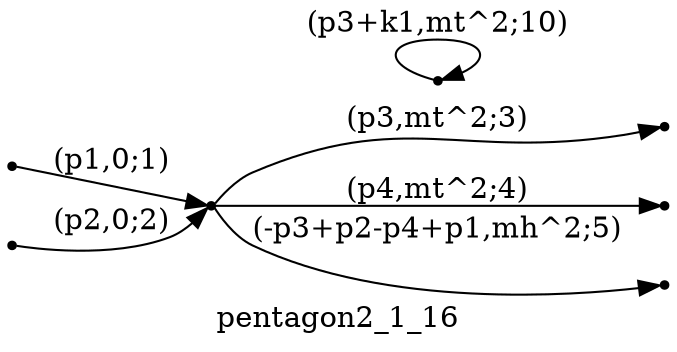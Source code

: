 digraph pentagon2_1_16 {
  label="pentagon2_1_16";
  rankdir="LR";
  subgraph edges {
    -1 -> 1 [label="(p1,0;1)"];
    -2 -> 1 [label="(p2,0;2)"];
    1 -> -3 [label="(p3,mt^2;3)"];
    1 -> -4 [label="(p4,mt^2;4)"];
    1 -> -5 [label="(-p3+p2-p4+p1,mh^2;5)"];
    2 -> 2 [label="(p3+k1,mt^2;10)"];
  }
  subgraph incoming { rank="source"; -1; -2; }
  subgraph outgoing { rank="sink"; -3; -4; -5; }
-5 [shape=point];
-4 [shape=point];
-3 [shape=point];
-2 [shape=point];
-1 [shape=point];
1 [shape=point];
2 [shape=point];
}

